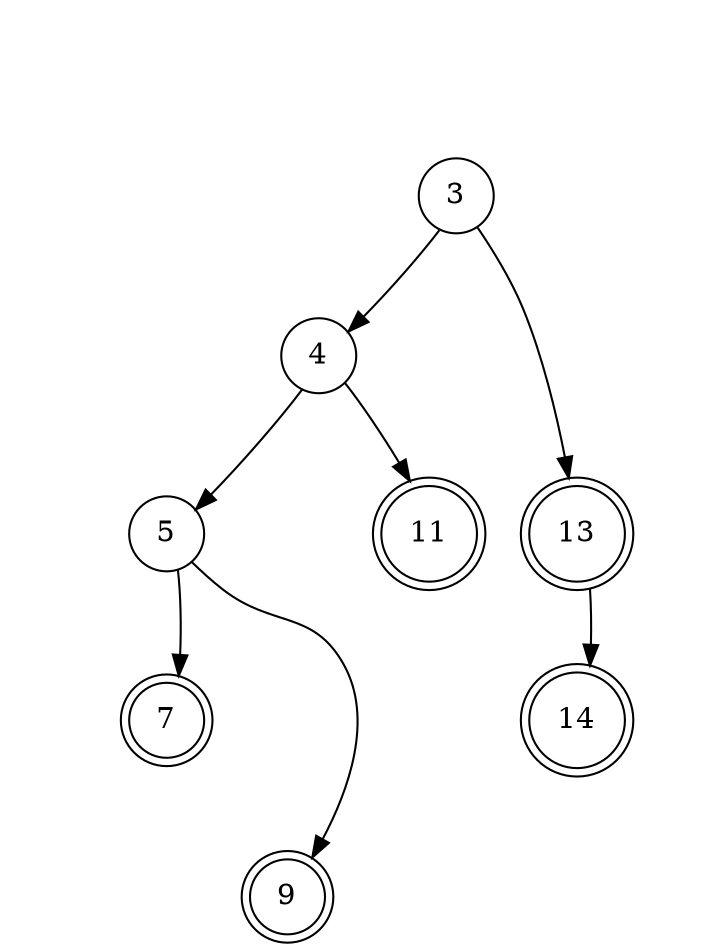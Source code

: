 digraph {
    graph [
        bgcolor = transparent,
    ]
    node [
        shape = circle,
        fillcolor = white,
        style = filled,
    ]
    {
        edge [ color = transparent ]
        1 -> 2
        1 -> 3 -> 4 -> 5 -> 6
        5 -> 7
        5 -> 8 -> 9
        4 -> 10
        4 -> 11
        3 -> 12 -> 13 -> 14
        3 -> 15
    }
    7, 9, 11, 13, 14 [
        shape = doublecircle,
    ]

    1, 2, 6, 8, 10, 12, 15 [
        color = transparent,
        fontcolor = transparent,
    ]
    {
        edge [ constraint = false ]
        3 -> 4 -> 5 -> 7
        5 -> 9
        4 -> 11
        3 -> 13 -> 14
    }
}
